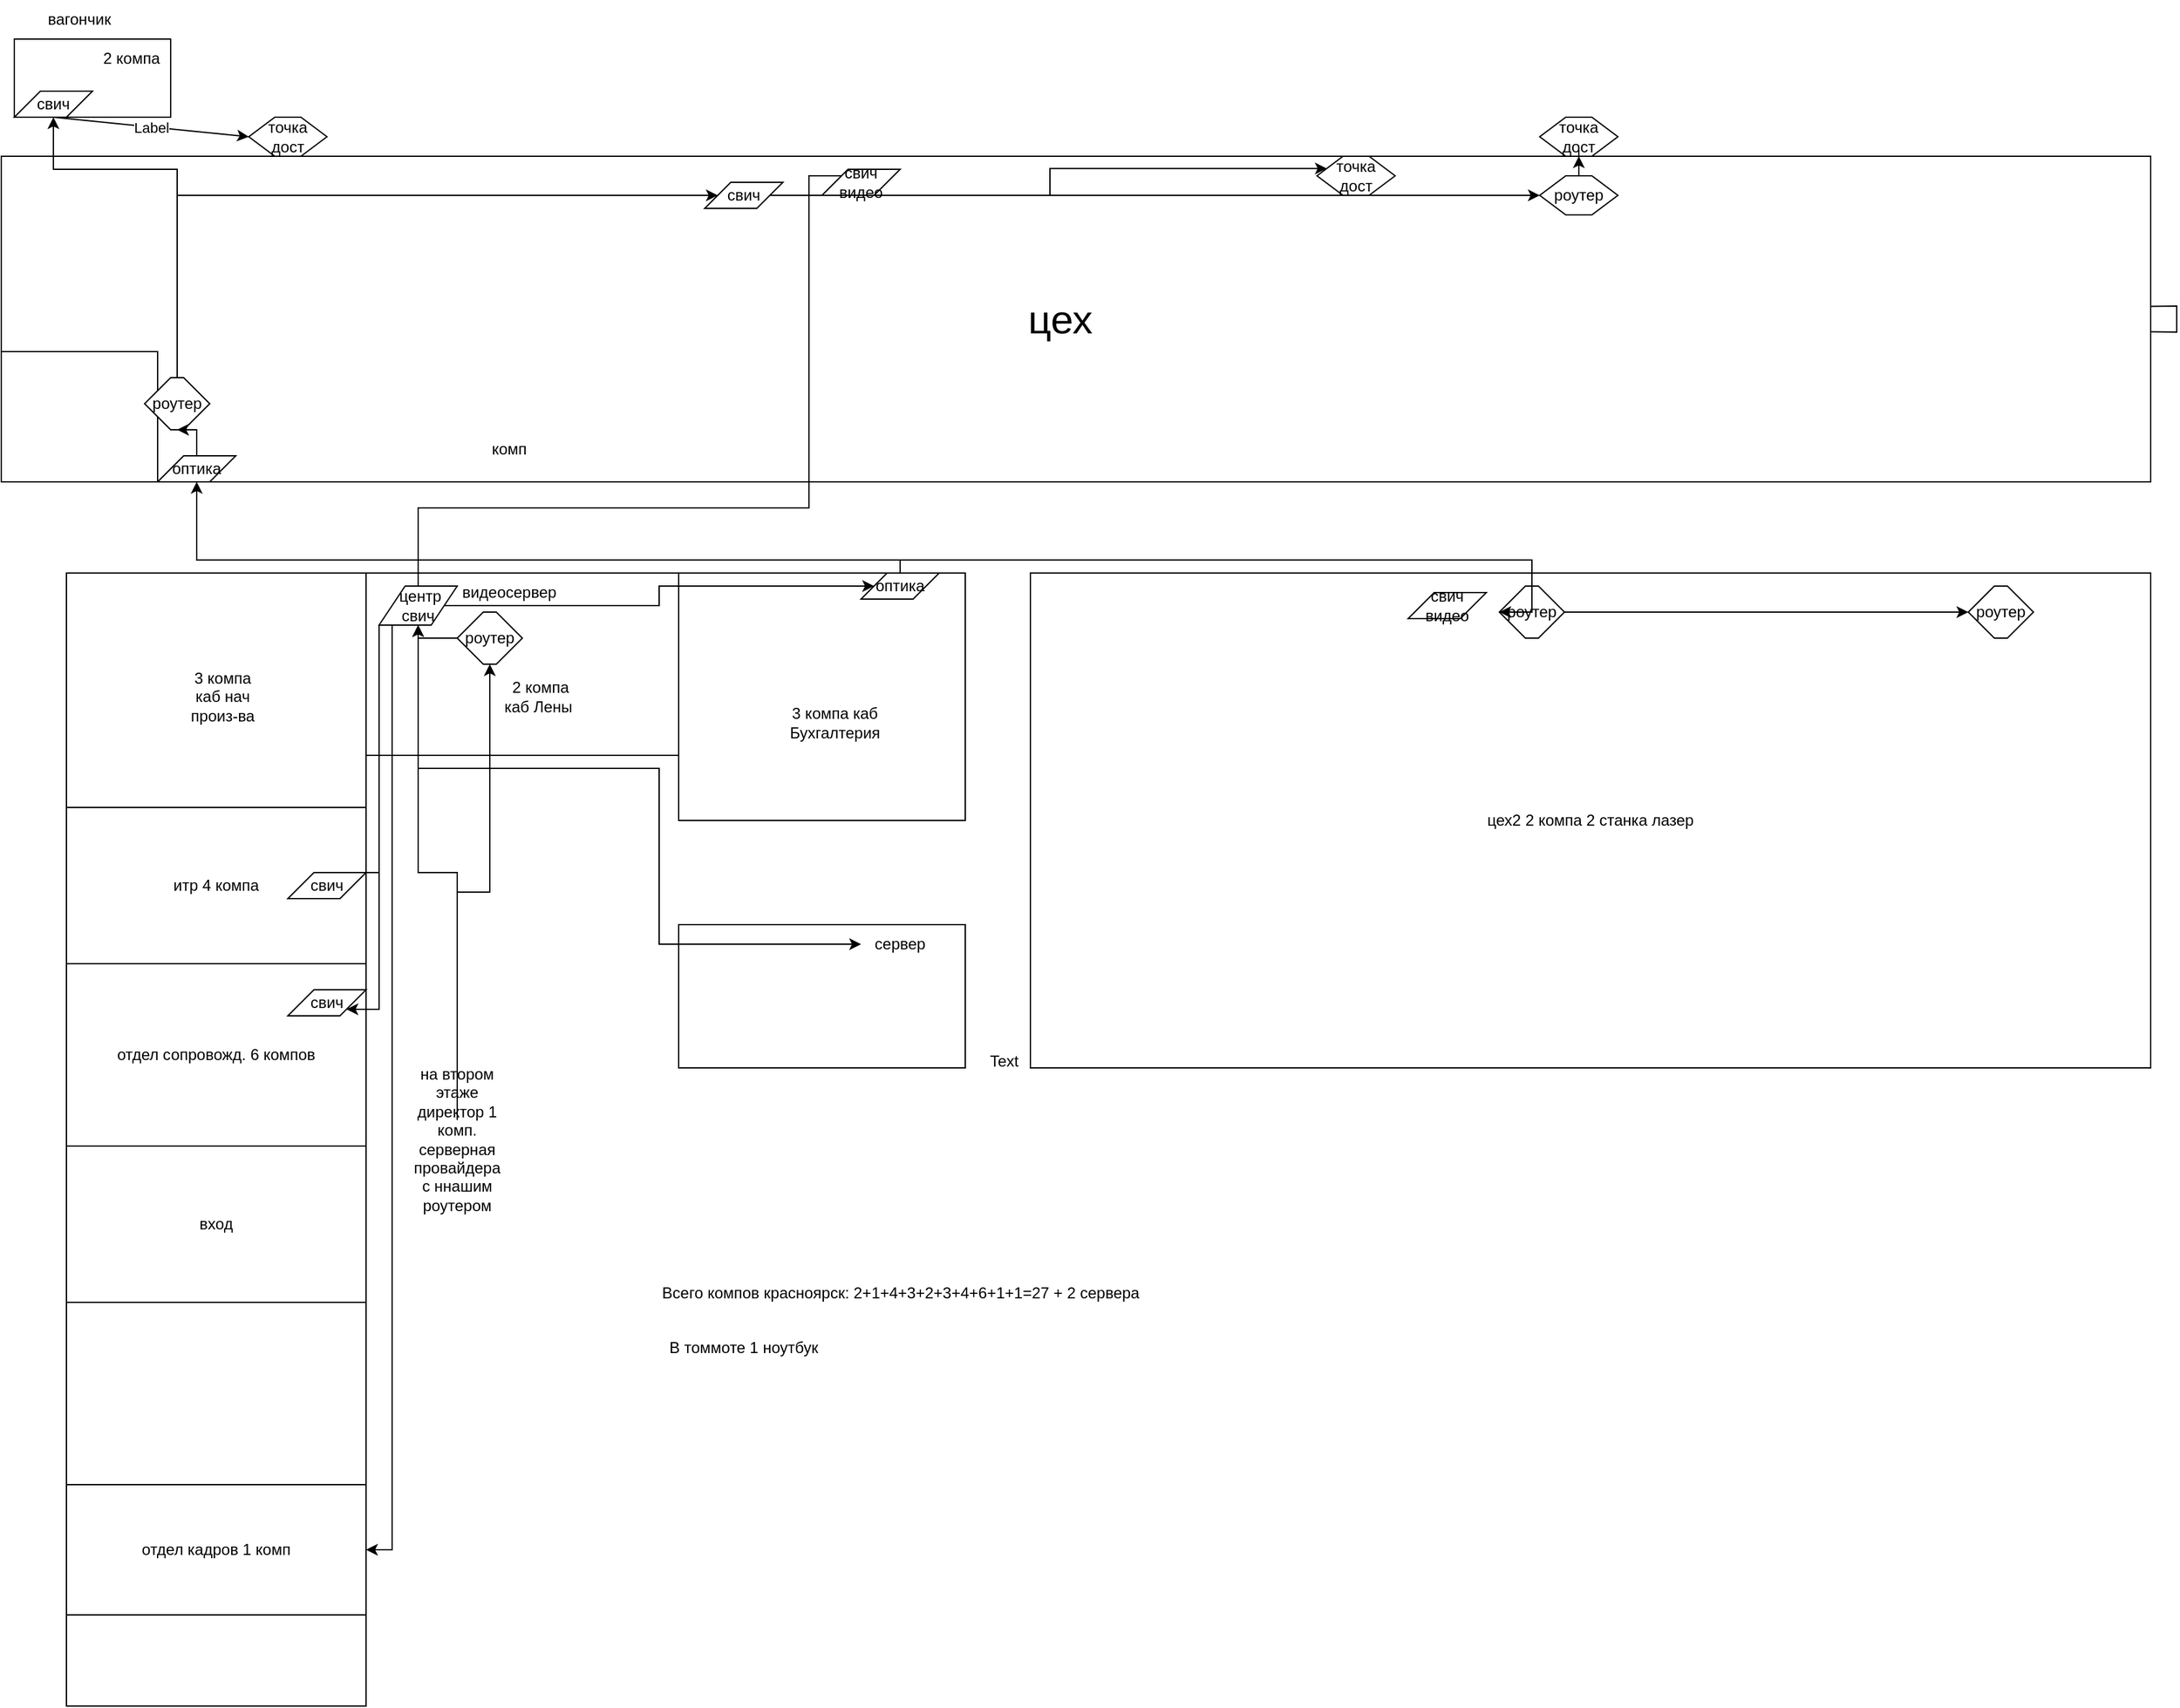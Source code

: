 <mxfile version="26.2.2">
  <diagram name="Страница — 1" id="jpWwFt_TThTV1VH1X5GV">
    <mxGraphModel dx="1428" dy="743" grid="1" gridSize="10" guides="1" tooltips="1" connect="1" arrows="1" fold="1" page="1" pageScale="1" pageWidth="827" pageHeight="1169" math="0" shadow="0">
      <root>
        <mxCell id="0" />
        <mxCell id="1" parent="0" />
        <mxCell id="NDiatKdzCydLOwNRCj1A-1" value="" style="rounded=0;whiteSpace=wrap;html=1;" vertex="1" parent="1">
          <mxGeometry x="80" y="450" width="230" height="870" as="geometry" />
        </mxCell>
        <mxCell id="NDiatKdzCydLOwNRCj1A-2" value="" style="rounded=0;whiteSpace=wrap;html=1;" vertex="1" parent="1">
          <mxGeometry x="310" y="450" width="250" height="140" as="geometry" />
        </mxCell>
        <mxCell id="NDiatKdzCydLOwNRCj1A-3" value="" style="rounded=0;whiteSpace=wrap;html=1;" vertex="1" parent="1">
          <mxGeometry x="550" y="450" width="220" height="190" as="geometry" />
        </mxCell>
        <mxCell id="NDiatKdzCydLOwNRCj1A-4" value="" style="rounded=0;whiteSpace=wrap;html=1;" vertex="1" parent="1">
          <mxGeometry x="40" y="40" width="120" height="60" as="geometry" />
        </mxCell>
        <mxCell id="NDiatKdzCydLOwNRCj1A-5" value="" style="rounded=0;whiteSpace=wrap;html=1;" vertex="1" parent="1">
          <mxGeometry x="30" y="130" width="1650" height="250" as="geometry" />
        </mxCell>
        <mxCell id="NDiatKdzCydLOwNRCj1A-7" value="" style="endArrow=none;html=1;rounded=0;" edge="1" parent="1" source="NDiatKdzCydLOwNRCj1A-5" target="NDiatKdzCydLOwNRCj1A-5">
          <mxGeometry width="50" height="50" relative="1" as="geometry">
            <mxPoint x="390" y="310" as="sourcePoint" />
            <mxPoint x="440" y="260" as="targetPoint" />
          </mxGeometry>
        </mxCell>
        <mxCell id="NDiatKdzCydLOwNRCj1A-9" value="" style="rounded=0;whiteSpace=wrap;html=1;" vertex="1" parent="1">
          <mxGeometry x="30" y="280" width="120" height="100" as="geometry" />
        </mxCell>
        <mxCell id="NDiatKdzCydLOwNRCj1A-18" style="edgeStyle=orthogonalEdgeStyle;rounded=0;orthogonalLoop=1;jettySize=auto;html=1;exitX=0.5;exitY=0;exitDx=0;exitDy=0;entryX=0.5;entryY=0;entryDx=0;entryDy=0;" edge="1" parent="1" source="NDiatKdzCydLOwNRCj1A-10">
          <mxGeometry relative="1" as="geometry">
            <mxPoint x="70" y="100" as="targetPoint" />
            <Array as="points">
              <mxPoint x="165" y="140" />
              <mxPoint x="70" y="140" />
            </Array>
          </mxGeometry>
        </mxCell>
        <mxCell id="NDiatKdzCydLOwNRCj1A-38" style="edgeStyle=orthogonalEdgeStyle;rounded=0;orthogonalLoop=1;jettySize=auto;html=1;exitX=0.5;exitY=0;exitDx=0;exitDy=0;" edge="1" parent="1" source="NDiatKdzCydLOwNRCj1A-10" target="NDiatKdzCydLOwNRCj1A-37">
          <mxGeometry relative="1" as="geometry">
            <Array as="points">
              <mxPoint x="165" y="160" />
            </Array>
          </mxGeometry>
        </mxCell>
        <mxCell id="NDiatKdzCydLOwNRCj1A-10" value="роутер" style="shape=hexagon;perimeter=hexagonPerimeter2;whiteSpace=wrap;html=1;fixedSize=1;" vertex="1" parent="1">
          <mxGeometry x="140" y="300" width="50" height="40" as="geometry" />
        </mxCell>
        <mxCell id="NDiatKdzCydLOwNRCj1A-12" value="свич" style="shape=parallelogram;perimeter=parallelogramPerimeter;whiteSpace=wrap;html=1;fixedSize=1;" vertex="1" parent="1">
          <mxGeometry x="40" y="80" width="60" height="20" as="geometry" />
        </mxCell>
        <mxCell id="NDiatKdzCydLOwNRCj1A-14" value="вагончик" style="text;html=1;align=center;verticalAlign=middle;whiteSpace=wrap;rounded=0;" vertex="1" parent="1">
          <mxGeometry x="60" y="10" width="60" height="30" as="geometry" />
        </mxCell>
        <mxCell id="NDiatKdzCydLOwNRCj1A-15" value="&lt;font style=&quot;font-size: 31px;&quot;&gt;цех&lt;/font&gt;" style="text;html=1;align=center;verticalAlign=middle;whiteSpace=wrap;rounded=0;" vertex="1" parent="1">
          <mxGeometry x="770" y="230" width="146" height="50" as="geometry" />
        </mxCell>
        <mxCell id="NDiatKdzCydLOwNRCj1A-21" value="комп" style="text;html=1;align=center;verticalAlign=middle;whiteSpace=wrap;rounded=0;" vertex="1" parent="1">
          <mxGeometry x="390" y="340" width="60" height="30" as="geometry" />
        </mxCell>
        <mxCell id="NDiatKdzCydLOwNRCj1A-22" value="2 компа" style="text;html=1;align=center;verticalAlign=middle;whiteSpace=wrap;rounded=0;" vertex="1" parent="1">
          <mxGeometry x="100" y="40" width="60" height="30" as="geometry" />
        </mxCell>
        <mxCell id="NDiatKdzCydLOwNRCj1A-23" value="точка дост" style="shape=hexagon;perimeter=hexagonPerimeter2;whiteSpace=wrap;html=1;fixedSize=1;" vertex="1" parent="1">
          <mxGeometry x="220" y="100" width="60" height="30" as="geometry" />
        </mxCell>
        <mxCell id="NDiatKdzCydLOwNRCj1A-24" value="точка дост" style="shape=hexagon;perimeter=hexagonPerimeter2;whiteSpace=wrap;html=1;fixedSize=1;" vertex="1" parent="1">
          <mxGeometry x="1211" y="100" width="60" height="30" as="geometry" />
        </mxCell>
        <mxCell id="NDiatKdzCydLOwNRCj1A-33" style="edgeStyle=orthogonalEdgeStyle;rounded=0;orthogonalLoop=1;jettySize=auto;html=1;" edge="1" parent="1" source="NDiatKdzCydLOwNRCj1A-25" target="NDiatKdzCydLOwNRCj1A-24">
          <mxGeometry relative="1" as="geometry" />
        </mxCell>
        <mxCell id="NDiatKdzCydLOwNRCj1A-25" value="роутер" style="shape=hexagon;perimeter=hexagonPerimeter2;whiteSpace=wrap;html=1;fixedSize=1;" vertex="1" parent="1">
          <mxGeometry x="1211" y="145" width="60" height="30" as="geometry" />
        </mxCell>
        <mxCell id="NDiatKdzCydLOwNRCj1A-28" value="" style="endArrow=classic;html=1;rounded=0;entryX=0;entryY=0.5;entryDx=0;entryDy=0;" edge="1" parent="1" target="NDiatKdzCydLOwNRCj1A-23">
          <mxGeometry relative="1" as="geometry">
            <mxPoint x="70" y="100" as="sourcePoint" />
            <mxPoint x="170" y="100" as="targetPoint" />
          </mxGeometry>
        </mxCell>
        <mxCell id="NDiatKdzCydLOwNRCj1A-29" value="Label" style="edgeLabel;resizable=0;html=1;;align=center;verticalAlign=middle;" connectable="0" vertex="1" parent="NDiatKdzCydLOwNRCj1A-28">
          <mxGeometry relative="1" as="geometry" />
        </mxCell>
        <mxCell id="NDiatKdzCydLOwNRCj1A-35" value="точка дост" style="shape=hexagon;perimeter=hexagonPerimeter2;whiteSpace=wrap;html=1;fixedSize=1;" vertex="1" parent="1">
          <mxGeometry x="1040" y="130" width="60" height="30" as="geometry" />
        </mxCell>
        <mxCell id="NDiatKdzCydLOwNRCj1A-39" style="edgeStyle=orthogonalEdgeStyle;rounded=0;orthogonalLoop=1;jettySize=auto;html=1;entryX=0;entryY=0.25;entryDx=0;entryDy=0;" edge="1" parent="1" source="NDiatKdzCydLOwNRCj1A-37" target="NDiatKdzCydLOwNRCj1A-35">
          <mxGeometry relative="1" as="geometry" />
        </mxCell>
        <mxCell id="NDiatKdzCydLOwNRCj1A-78" style="edgeStyle=orthogonalEdgeStyle;rounded=0;orthogonalLoop=1;jettySize=auto;html=1;entryX=0;entryY=0.5;entryDx=0;entryDy=0;" edge="1" parent="1" source="NDiatKdzCydLOwNRCj1A-37" target="NDiatKdzCydLOwNRCj1A-25">
          <mxGeometry relative="1" as="geometry" />
        </mxCell>
        <mxCell id="NDiatKdzCydLOwNRCj1A-37" value="свич" style="shape=parallelogram;perimeter=parallelogramPerimeter;whiteSpace=wrap;html=1;fixedSize=1;" vertex="1" parent="1">
          <mxGeometry x="570" y="150" width="60" height="20" as="geometry" />
        </mxCell>
        <mxCell id="NDiatKdzCydLOwNRCj1A-53" style="edgeStyle=orthogonalEdgeStyle;rounded=0;orthogonalLoop=1;jettySize=auto;html=1;entryX=0.5;entryY=1;entryDx=0;entryDy=0;" edge="1" parent="1" source="NDiatKdzCydLOwNRCj1A-41" target="NDiatKdzCydLOwNRCj1A-52">
          <mxGeometry relative="1" as="geometry">
            <Array as="points">
              <mxPoint x="350" y="400" />
              <mxPoint x="650" y="400" />
              <mxPoint x="650" y="145" />
              <mxPoint x="690" y="145" />
            </Array>
          </mxGeometry>
        </mxCell>
        <mxCell id="NDiatKdzCydLOwNRCj1A-59" style="edgeStyle=orthogonalEdgeStyle;rounded=0;orthogonalLoop=1;jettySize=auto;html=1;entryX=0.5;entryY=0;entryDx=0;entryDy=0;" edge="1" parent="1" source="NDiatKdzCydLOwNRCj1A-41" target="NDiatKdzCydLOwNRCj1A-58">
          <mxGeometry relative="1" as="geometry">
            <Array as="points">
              <mxPoint x="320" y="680" />
            </Array>
          </mxGeometry>
        </mxCell>
        <mxCell id="NDiatKdzCydLOwNRCj1A-75" style="edgeStyle=orthogonalEdgeStyle;rounded=0;orthogonalLoop=1;jettySize=auto;html=1;entryX=0;entryY=0.5;entryDx=0;entryDy=0;" edge="1" parent="1" source="NDiatKdzCydLOwNRCj1A-41" target="NDiatKdzCydLOwNRCj1A-46">
          <mxGeometry relative="1" as="geometry" />
        </mxCell>
        <mxCell id="NDiatKdzCydLOwNRCj1A-77" style="edgeStyle=orthogonalEdgeStyle;rounded=0;orthogonalLoop=1;jettySize=auto;html=1;entryX=1;entryY=0.5;entryDx=0;entryDy=0;" edge="1" parent="1" source="NDiatKdzCydLOwNRCj1A-41" target="NDiatKdzCydLOwNRCj1A-66">
          <mxGeometry relative="1" as="geometry">
            <Array as="points">
              <mxPoint x="330" y="1200" />
            </Array>
          </mxGeometry>
        </mxCell>
        <mxCell id="NDiatKdzCydLOwNRCj1A-41" value="&amp;nbsp;центр свич" style="shape=parallelogram;perimeter=parallelogramPerimeter;whiteSpace=wrap;html=1;fixedSize=1;" vertex="1" parent="1">
          <mxGeometry x="320" y="460" width="60" height="30" as="geometry" />
        </mxCell>
        <mxCell id="NDiatKdzCydLOwNRCj1A-43" value="2 компа каб Лены&amp;nbsp;" style="text;html=1;align=center;verticalAlign=middle;whiteSpace=wrap;rounded=0;" vertex="1" parent="1">
          <mxGeometry x="414" y="530" width="60" height="30" as="geometry" />
        </mxCell>
        <mxCell id="NDiatKdzCydLOwNRCj1A-44" value="3 компа каб Бухгалтерия" style="text;html=1;align=center;verticalAlign=middle;whiteSpace=wrap;rounded=0;" vertex="1" parent="1">
          <mxGeometry x="640" y="550" width="60" height="30" as="geometry" />
        </mxCell>
        <mxCell id="NDiatKdzCydLOwNRCj1A-51" style="edgeStyle=orthogonalEdgeStyle;rounded=0;orthogonalLoop=1;jettySize=auto;html=1;entryX=0.5;entryY=1;entryDx=0;entryDy=0;" edge="1" parent="1" source="NDiatKdzCydLOwNRCj1A-46" target="NDiatKdzCydLOwNRCj1A-47">
          <mxGeometry relative="1" as="geometry">
            <Array as="points">
              <mxPoint x="720" y="440" />
              <mxPoint x="180" y="440" />
            </Array>
          </mxGeometry>
        </mxCell>
        <mxCell id="NDiatKdzCydLOwNRCj1A-46" value="оптика" style="shape=parallelogram;perimeter=parallelogramPerimeter;whiteSpace=wrap;html=1;fixedSize=1;" vertex="1" parent="1">
          <mxGeometry x="690" y="450" width="60" height="20" as="geometry" />
        </mxCell>
        <mxCell id="NDiatKdzCydLOwNRCj1A-48" style="edgeStyle=orthogonalEdgeStyle;rounded=0;orthogonalLoop=1;jettySize=auto;html=1;entryX=0.5;entryY=1;entryDx=0;entryDy=0;" edge="1" parent="1" source="NDiatKdzCydLOwNRCj1A-47" target="NDiatKdzCydLOwNRCj1A-10">
          <mxGeometry relative="1" as="geometry" />
        </mxCell>
        <mxCell id="NDiatKdzCydLOwNRCj1A-47" value="оптика" style="shape=parallelogram;perimeter=parallelogramPerimeter;whiteSpace=wrap;html=1;fixedSize=1;" vertex="1" parent="1">
          <mxGeometry x="150" y="360" width="60" height="20" as="geometry" />
        </mxCell>
        <mxCell id="NDiatKdzCydLOwNRCj1A-52" value="свич видео" style="shape=parallelogram;perimeter=parallelogramPerimeter;whiteSpace=wrap;html=1;fixedSize=1;" vertex="1" parent="1">
          <mxGeometry x="660" y="140" width="60" height="20" as="geometry" />
        </mxCell>
        <mxCell id="NDiatKdzCydLOwNRCj1A-56" value="" style="rounded=0;whiteSpace=wrap;html=1;" vertex="1" parent="1">
          <mxGeometry x="80" y="450" width="230" height="180" as="geometry" />
        </mxCell>
        <mxCell id="NDiatKdzCydLOwNRCj1A-54" value="3 компа каб нач произ-ва" style="text;html=1;align=center;verticalAlign=middle;whiteSpace=wrap;rounded=0;" vertex="1" parent="1">
          <mxGeometry x="170" y="530" width="60" height="30" as="geometry" />
        </mxCell>
        <mxCell id="NDiatKdzCydLOwNRCj1A-57" value="итр 4 компа" style="rounded=0;whiteSpace=wrap;html=1;" vertex="1" parent="1">
          <mxGeometry x="80" y="630" width="230" height="120" as="geometry" />
        </mxCell>
        <mxCell id="NDiatKdzCydLOwNRCj1A-58" value="свич" style="shape=parallelogram;perimeter=parallelogramPerimeter;whiteSpace=wrap;html=1;fixedSize=1;" vertex="1" parent="1">
          <mxGeometry x="250" y="680" width="60" height="20" as="geometry" />
        </mxCell>
        <mxCell id="NDiatKdzCydLOwNRCj1A-60" value="отдел сопровожд. 6 компов" style="rounded=0;whiteSpace=wrap;html=1;" vertex="1" parent="1">
          <mxGeometry x="80" y="750" width="230" height="140" as="geometry" />
        </mxCell>
        <mxCell id="NDiatKdzCydLOwNRCj1A-61" value="свич" style="shape=parallelogram;perimeter=parallelogramPerimeter;whiteSpace=wrap;html=1;fixedSize=1;" vertex="1" parent="1">
          <mxGeometry x="250" y="770" width="60" height="20" as="geometry" />
        </mxCell>
        <mxCell id="NDiatKdzCydLOwNRCj1A-64" style="edgeStyle=orthogonalEdgeStyle;rounded=0;orthogonalLoop=1;jettySize=auto;html=1;entryX=1;entryY=1;entryDx=0;entryDy=0;" edge="1" parent="1" source="NDiatKdzCydLOwNRCj1A-41" target="NDiatKdzCydLOwNRCj1A-61">
          <mxGeometry relative="1" as="geometry">
            <Array as="points">
              <mxPoint x="320" y="785" />
            </Array>
          </mxGeometry>
        </mxCell>
        <mxCell id="NDiatKdzCydLOwNRCj1A-65" value="вход" style="rounded=0;whiteSpace=wrap;html=1;" vertex="1" parent="1">
          <mxGeometry x="80" y="890" width="230" height="120" as="geometry" />
        </mxCell>
        <mxCell id="NDiatKdzCydLOwNRCj1A-66" value="отдел кадров 1 комп" style="rounded=0;whiteSpace=wrap;html=1;" vertex="1" parent="1">
          <mxGeometry x="80" y="1150" width="230" height="100" as="geometry" />
        </mxCell>
        <mxCell id="NDiatKdzCydLOwNRCj1A-67" value="" style="rounded=0;whiteSpace=wrap;html=1;" vertex="1" parent="1">
          <mxGeometry x="550" y="720" width="220" height="110" as="geometry" />
        </mxCell>
        <mxCell id="NDiatKdzCydLOwNRCj1A-68" value="сервер" style="text;html=1;align=center;verticalAlign=middle;whiteSpace=wrap;rounded=0;" vertex="1" parent="1">
          <mxGeometry x="690" y="720" width="60" height="30" as="geometry" />
        </mxCell>
        <mxCell id="NDiatKdzCydLOwNRCj1A-69" style="edgeStyle=orthogonalEdgeStyle;rounded=0;orthogonalLoop=1;jettySize=auto;html=1;entryX=0;entryY=0.5;entryDx=0;entryDy=0;" edge="1" parent="1" source="NDiatKdzCydLOwNRCj1A-41" target="NDiatKdzCydLOwNRCj1A-68">
          <mxGeometry relative="1" as="geometry">
            <Array as="points">
              <mxPoint x="350" y="600" />
              <mxPoint x="535" y="600" />
              <mxPoint x="535" y="735" />
            </Array>
          </mxGeometry>
        </mxCell>
        <mxCell id="NDiatKdzCydLOwNRCj1A-70" value="цех2 2 компа 2 станка лазер" style="rounded=0;whiteSpace=wrap;html=1;" vertex="1" parent="1">
          <mxGeometry x="820" y="450" width="860" height="380" as="geometry" />
        </mxCell>
        <mxCell id="NDiatKdzCydLOwNRCj1A-76" style="edgeStyle=orthogonalEdgeStyle;rounded=0;orthogonalLoop=1;jettySize=auto;html=1;entryX=0;entryY=0.5;entryDx=0;entryDy=0;" edge="1" parent="1" source="NDiatKdzCydLOwNRCj1A-71" target="NDiatKdzCydLOwNRCj1A-72">
          <mxGeometry relative="1" as="geometry" />
        </mxCell>
        <mxCell id="NDiatKdzCydLOwNRCj1A-71" value="роутер" style="shape=hexagon;perimeter=hexagonPerimeter2;whiteSpace=wrap;html=1;fixedSize=1;" vertex="1" parent="1">
          <mxGeometry x="1180" y="460" width="50" height="40" as="geometry" />
        </mxCell>
        <mxCell id="NDiatKdzCydLOwNRCj1A-72" value="роутер" style="shape=hexagon;perimeter=hexagonPerimeter2;whiteSpace=wrap;html=1;fixedSize=1;" vertex="1" parent="1">
          <mxGeometry x="1540" y="460" width="50" height="40" as="geometry" />
        </mxCell>
        <mxCell id="NDiatKdzCydLOwNRCj1A-42" value="видеосервер" style="text;html=1;align=center;verticalAlign=middle;whiteSpace=wrap;rounded=0;" vertex="1" parent="1">
          <mxGeometry x="390" y="450" width="60" height="30" as="geometry" />
        </mxCell>
        <mxCell id="NDiatKdzCydLOwNRCj1A-74" style="edgeStyle=orthogonalEdgeStyle;rounded=0;orthogonalLoop=1;jettySize=auto;html=1;entryX=0;entryY=0.5;entryDx=0;entryDy=0;" edge="1" parent="1" source="NDiatKdzCydLOwNRCj1A-41" target="NDiatKdzCydLOwNRCj1A-71">
          <mxGeometry relative="1" as="geometry">
            <Array as="points">
              <mxPoint x="350" y="440" />
              <mxPoint x="1205" y="440" />
              <mxPoint x="1205" y="480" />
            </Array>
          </mxGeometry>
        </mxCell>
        <mxCell id="NDiatKdzCydLOwNRCj1A-81" style="edgeStyle=orthogonalEdgeStyle;rounded=0;orthogonalLoop=1;jettySize=auto;html=1;" edge="1" parent="1" source="NDiatKdzCydLOwNRCj1A-79" target="NDiatKdzCydLOwNRCj1A-41">
          <mxGeometry relative="1" as="geometry" />
        </mxCell>
        <mxCell id="NDiatKdzCydLOwNRCj1A-83" style="edgeStyle=orthogonalEdgeStyle;rounded=0;orthogonalLoop=1;jettySize=auto;html=1;entryX=0.5;entryY=1;entryDx=0;entryDy=0;" edge="1" parent="1" source="NDiatKdzCydLOwNRCj1A-79" target="NDiatKdzCydLOwNRCj1A-82">
          <mxGeometry relative="1" as="geometry" />
        </mxCell>
        <mxCell id="NDiatKdzCydLOwNRCj1A-79" value="на втором этаже директор 1 комп. серверная провайдера с ннашим роутером" style="text;html=1;align=center;verticalAlign=middle;whiteSpace=wrap;rounded=0;" vertex="1" parent="1">
          <mxGeometry x="350" y="870" width="60" height="30" as="geometry" />
        </mxCell>
        <mxCell id="NDiatKdzCydLOwNRCj1A-84" style="edgeStyle=orthogonalEdgeStyle;rounded=0;orthogonalLoop=1;jettySize=auto;html=1;exitX=0;exitY=0.5;exitDx=0;exitDy=0;" edge="1" parent="1" source="NDiatKdzCydLOwNRCj1A-82">
          <mxGeometry relative="1" as="geometry">
            <mxPoint x="350" y="490" as="targetPoint" />
          </mxGeometry>
        </mxCell>
        <mxCell id="NDiatKdzCydLOwNRCj1A-82" value="роутер" style="shape=hexagon;perimeter=hexagonPerimeter2;whiteSpace=wrap;html=1;fixedSize=1;" vertex="1" parent="1">
          <mxGeometry x="380" y="480" width="50" height="40" as="geometry" />
        </mxCell>
        <mxCell id="NDiatKdzCydLOwNRCj1A-85" value="свич видео" style="shape=parallelogram;perimeter=parallelogramPerimeter;whiteSpace=wrap;html=1;fixedSize=1;" vertex="1" parent="1">
          <mxGeometry x="1110" y="465" width="60" height="20" as="geometry" />
        </mxCell>
        <mxCell id="NDiatKdzCydLOwNRCj1A-86" value="Text" style="text;html=1;align=center;verticalAlign=middle;whiteSpace=wrap;rounded=0;" vertex="1" parent="1">
          <mxGeometry x="770" y="810" width="60" height="30" as="geometry" />
        </mxCell>
        <mxCell id="NDiatKdzCydLOwNRCj1A-87" value="Всего компов красноярск: 2+1+4+3+2+3+4+6+1+1=27 + 2 сервера" style="text;html=1;align=center;verticalAlign=middle;resizable=0;points=[];autosize=1;strokeColor=none;fillColor=none;" vertex="1" parent="1">
          <mxGeometry x="525" y="988" width="390" height="30" as="geometry" />
        </mxCell>
        <mxCell id="NDiatKdzCydLOwNRCj1A-88" value="В томмоте 1 ноутбук" style="text;html=1;align=center;verticalAlign=middle;whiteSpace=wrap;rounded=0;" vertex="1" parent="1">
          <mxGeometry x="520" y="1030" width="160" height="30" as="geometry" />
        </mxCell>
      </root>
    </mxGraphModel>
  </diagram>
</mxfile>
